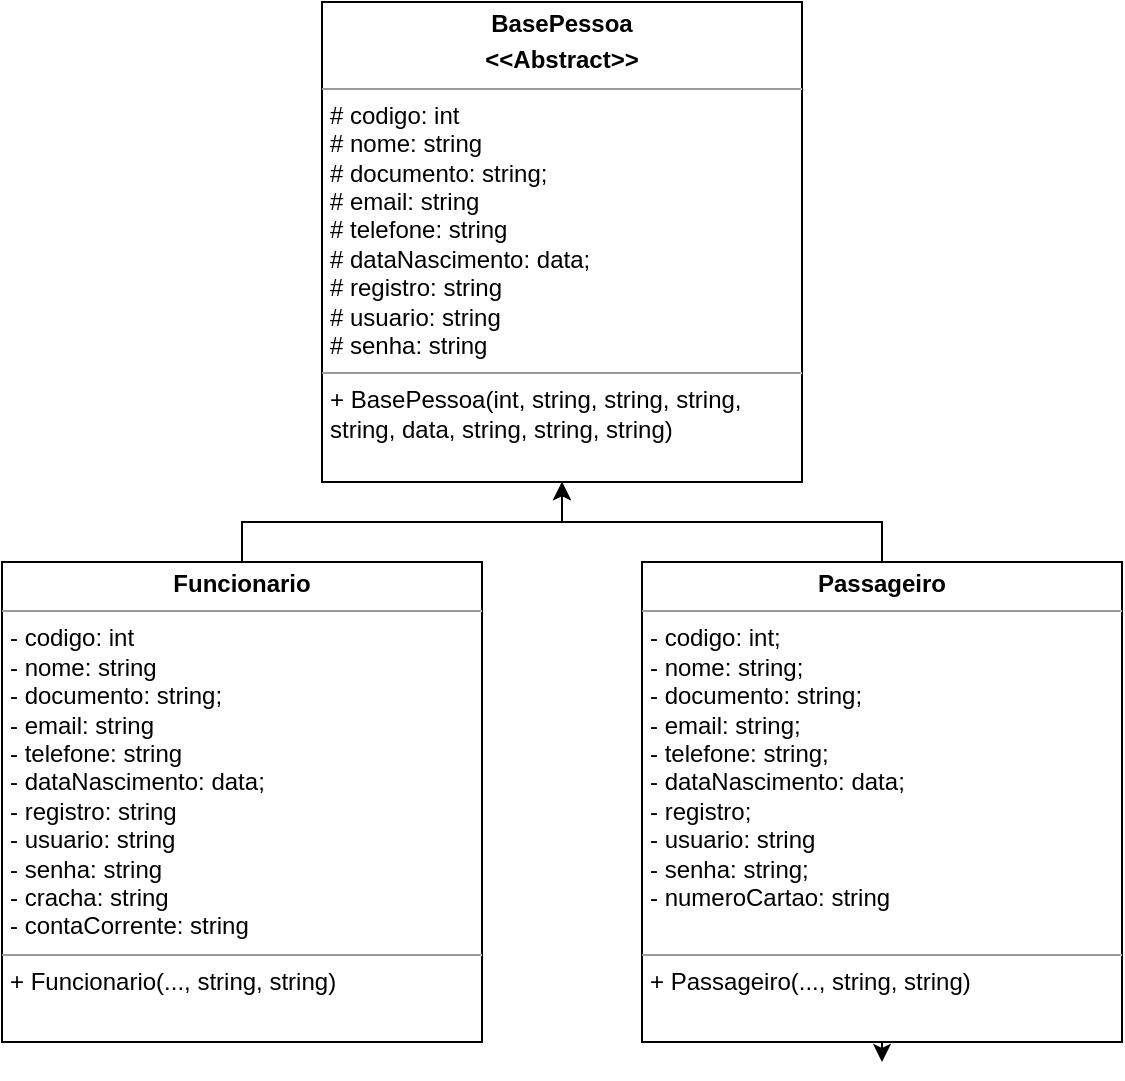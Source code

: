 <mxfile version="21.7.1" type="device">
  <diagram name="Page-1" id="HCYSiPhODKRM5SZ9uaWm">
    <mxGraphModel dx="880" dy="490" grid="1" gridSize="10" guides="1" tooltips="1" connect="1" arrows="1" fold="1" page="1" pageScale="1" pageWidth="2336" pageHeight="1654" math="0" shadow="0">
      <root>
        <mxCell id="0" />
        <mxCell id="1" parent="0" />
        <mxCell id="H33x3pCk8NwwzWKJzG7v-1" value="&lt;p style=&quot;margin:0px;margin-top:4px;text-align:center;&quot;&gt;&lt;b&gt;BasePessoa&lt;/b&gt;&lt;/p&gt;&lt;p style=&quot;margin:0px;margin-top:4px;text-align:center;&quot;&gt;&lt;b&gt;&amp;lt;&amp;lt;Abstract&amp;gt;&amp;gt;&lt;/b&gt;&lt;/p&gt;&lt;hr size=&quot;1&quot;&gt;&lt;p style=&quot;margin:0px;margin-left:4px;&quot;&gt;# codigo: int&lt;/p&gt;&lt;p style=&quot;margin:0px;margin-left:4px;&quot;&gt;# nome: string&lt;/p&gt;&lt;p style=&quot;margin:0px;margin-left:4px;&quot;&gt;# documento: string;&lt;/p&gt;&lt;p style=&quot;margin:0px;margin-left:4px;&quot;&gt;# email: string&lt;/p&gt;&lt;p style=&quot;margin:0px;margin-left:4px;&quot;&gt;# telefone: string&lt;/p&gt;&lt;p style=&quot;margin:0px;margin-left:4px;&quot;&gt;# dataNascimento: data;&lt;/p&gt;&lt;p style=&quot;margin:0px;margin-left:4px;&quot;&gt;# registro: string&lt;/p&gt;&lt;p style=&quot;margin:0px;margin-left:4px;&quot;&gt;# usuario: string&lt;/p&gt;&lt;p style=&quot;margin:0px;margin-left:4px;&quot;&gt;# senha: string&lt;/p&gt;&lt;hr size=&quot;1&quot;&gt;&lt;p style=&quot;margin:0px;margin-left:4px;&quot;&gt;+ BasePessoa(int, string, string, string, string, data, string, string, string)&lt;/p&gt;" style="verticalAlign=top;align=left;overflow=fill;fontSize=12;fontFamily=Helvetica;html=1;whiteSpace=wrap;" parent="1" vertex="1">
          <mxGeometry x="760" y="400" width="240" height="240" as="geometry" />
        </mxCell>
        <mxCell id="H33x3pCk8NwwzWKJzG7v-5" style="edgeStyle=orthogonalEdgeStyle;rounded=0;orthogonalLoop=1;jettySize=auto;html=1;entryX=0.5;entryY=1;entryDx=0;entryDy=0;" parent="1" source="H33x3pCk8NwwzWKJzG7v-2" target="H33x3pCk8NwwzWKJzG7v-1" edge="1">
          <mxGeometry relative="1" as="geometry" />
        </mxCell>
        <mxCell id="H33x3pCk8NwwzWKJzG7v-2" value="&lt;p style=&quot;margin:0px;margin-top:4px;text-align:center;&quot;&gt;&lt;b&gt;Funcionario&lt;/b&gt;&lt;/p&gt;&lt;hr size=&quot;1&quot;&gt;&lt;p style=&quot;margin:0px;margin-left:4px;&quot;&gt;- codigo: int&lt;/p&gt;&lt;p style=&quot;margin:0px;margin-left:4px;&quot;&gt;- nome: string&lt;/p&gt;&lt;p style=&quot;margin:0px;margin-left:4px;&quot;&gt;- documento: string;&lt;br&gt;&lt;/p&gt;&lt;p style=&quot;margin:0px;margin-left:4px;&quot;&gt;- email: string&lt;br&gt;&lt;/p&gt;&lt;p style=&quot;margin:0px;margin-left:4px;&quot;&gt;- telefone: string&lt;br&gt;&lt;/p&gt;&lt;p style=&quot;border-color: var(--border-color); margin: 0px 0px 0px 4px;&quot;&gt;- dataNascimento: data;&lt;/p&gt;&lt;p style=&quot;margin:0px;margin-left:4px;&quot;&gt;&lt;span style=&quot;background-color: initial;&quot;&gt;- registro: string&lt;/span&gt;&lt;/p&gt;&lt;p style=&quot;margin:0px;margin-left:4px;&quot;&gt;- usuario: string&lt;/p&gt;&lt;p style=&quot;margin:0px;margin-left:4px;&quot;&gt;- senha: string&lt;/p&gt;&lt;p style=&quot;margin:0px;margin-left:4px;&quot;&gt;- cracha: string&lt;br&gt;&lt;/p&gt;&lt;p style=&quot;margin:0px;margin-left:4px;&quot;&gt;- contaCorrente: string&lt;br&gt;&lt;/p&gt;&lt;hr size=&quot;1&quot;&gt;&lt;p style=&quot;margin:0px;margin-left:4px;&quot;&gt;+ Funcionario(..., string, string)&lt;/p&gt;" style="verticalAlign=top;align=left;overflow=fill;fontSize=12;fontFamily=Helvetica;html=1;whiteSpace=wrap;" parent="1" vertex="1">
          <mxGeometry x="600" y="680" width="240" height="240" as="geometry" />
        </mxCell>
        <mxCell id="H33x3pCk8NwwzWKJzG7v-6" style="edgeStyle=orthogonalEdgeStyle;rounded=0;orthogonalLoop=1;jettySize=auto;html=1;entryX=0.5;entryY=1;entryDx=0;entryDy=0;" parent="1" source="H33x3pCk8NwwzWKJzG7v-3" target="H33x3pCk8NwwzWKJzG7v-1" edge="1">
          <mxGeometry relative="1" as="geometry" />
        </mxCell>
        <mxCell id="Ffok0zkhwkC0NSTtye9K-3" style="edgeStyle=orthogonalEdgeStyle;rounded=0;orthogonalLoop=1;jettySize=auto;html=1;exitX=0.5;exitY=1;exitDx=0;exitDy=0;" edge="1" parent="1" source="H33x3pCk8NwwzWKJzG7v-3">
          <mxGeometry relative="1" as="geometry">
            <mxPoint x="1040" y="930" as="targetPoint" />
          </mxGeometry>
        </mxCell>
        <mxCell id="H33x3pCk8NwwzWKJzG7v-3" value="&lt;p style=&quot;margin:0px;margin-top:4px;text-align:center;&quot;&gt;&lt;b&gt;Passageiro&lt;/b&gt;&lt;/p&gt;&lt;hr size=&quot;1&quot;&gt;&lt;p style=&quot;margin:0px;margin-left:4px;&quot;&gt;- codigo: int;&lt;/p&gt;&lt;p style=&quot;margin:0px;margin-left:4px;&quot;&gt;- nome: string;&lt;/p&gt;&lt;p style=&quot;margin:0px;margin-left:4px;&quot;&gt;&lt;span style=&quot;background-color: initial;&quot;&gt;- documento: string;&lt;/span&gt;&lt;/p&gt;&lt;p style=&quot;margin:0px;margin-left:4px;&quot;&gt;- email: string;&lt;br&gt;&lt;/p&gt;&lt;p style=&quot;margin:0px;margin-left:4px;&quot;&gt;- telefone: string;&lt;br&gt;&lt;/p&gt;&lt;p style=&quot;margin:0px;margin-left:4px;&quot;&gt;- dataNascimento: data;&lt;/p&gt;&lt;p style=&quot;margin:0px;margin-left:4px;&quot;&gt;- registro;&lt;/p&gt;&lt;p style=&quot;border-color: var(--border-color); margin: 0px 0px 0px 4px;&quot;&gt;- usuario: string&lt;/p&gt;&lt;p style=&quot;border-color: var(--border-color); margin: 0px 0px 0px 4px;&quot;&gt;- senha: string;&lt;/p&gt;&lt;p style=&quot;margin:0px;margin-left:4px;&quot;&gt;- numeroCartao: string&lt;/p&gt;&lt;p style=&quot;margin:0px;margin-left:4px;&quot;&gt;&lt;br&gt;&lt;/p&gt;&lt;hr size=&quot;1&quot;&gt;&lt;p style=&quot;margin:0px;margin-left:4px;&quot;&gt;+ Passageiro(..., string, string)&lt;/p&gt;" style="verticalAlign=top;align=left;overflow=fill;fontSize=12;fontFamily=Helvetica;html=1;whiteSpace=wrap;" parent="1" vertex="1">
          <mxGeometry x="920" y="680" width="240" height="240" as="geometry" />
        </mxCell>
      </root>
    </mxGraphModel>
  </diagram>
</mxfile>
